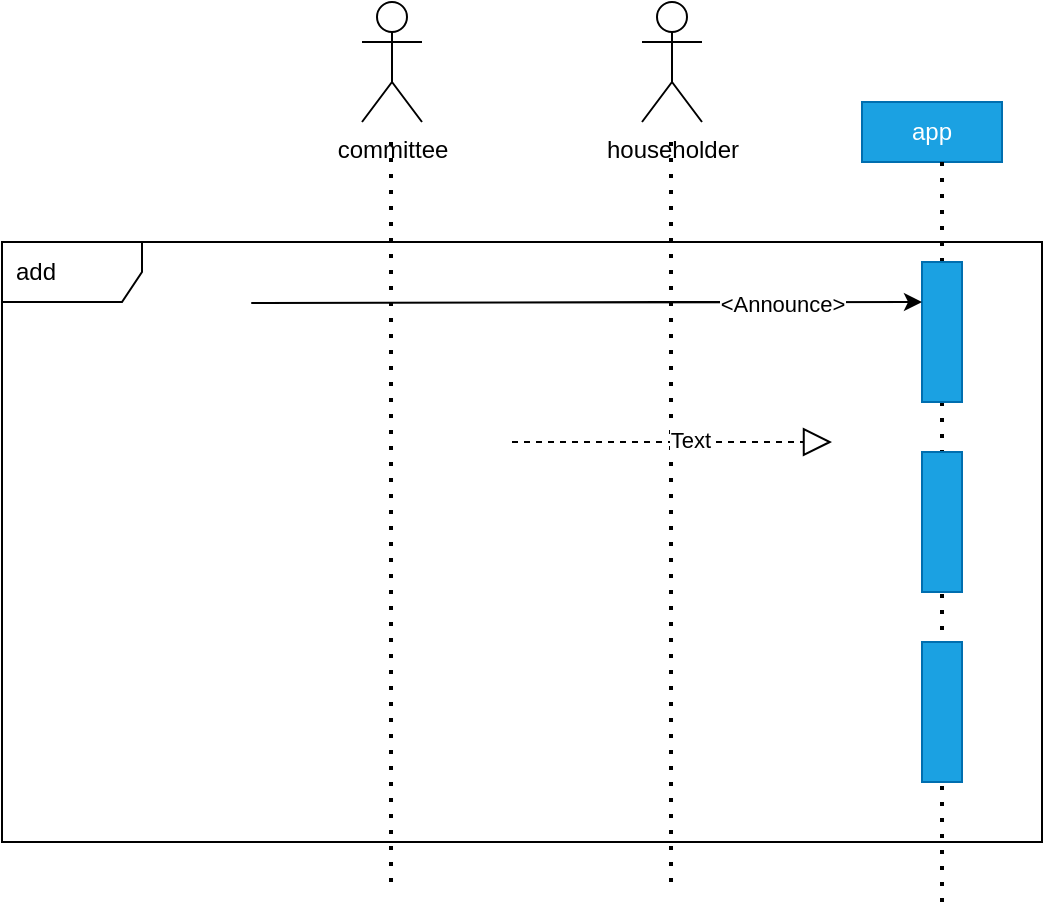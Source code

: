 <mxfile>
    <diagram id="gek72pfAOd09pvkMcDN4" name="第1頁">
        <mxGraphModel dx="767" dy="435" grid="1" gridSize="10" guides="1" tooltips="1" connect="1" arrows="1" fold="1" page="1" pageScale="1" pageWidth="827" pageHeight="1169" math="0" shadow="0">
            <root>
                <mxCell id="0"/>
                <mxCell id="1" parent="0"/>
                <mxCell id="3" value="add" style="shape=umlFrame;whiteSpace=wrap;html=1;width=70;height=30;boundedLbl=1;verticalAlign=middle;align=left;spacingLeft=5;" vertex="1" parent="1">
                    <mxGeometry x="230" y="150" width="520" height="300" as="geometry"/>
                </mxCell>
                <mxCell id="4" value="committee" style="shape=umlActor;verticalLabelPosition=bottom;verticalAlign=top;html=1;" vertex="1" parent="1">
                    <mxGeometry x="410" y="30" width="30" height="60" as="geometry"/>
                </mxCell>
                <mxCell id="11" value="householder" style="shape=umlActor;verticalLabelPosition=bottom;verticalAlign=top;html=1;outlineConnect=0;" vertex="1" parent="1">
                    <mxGeometry x="550" y="30" width="30" height="60" as="geometry"/>
                </mxCell>
                <mxCell id="13" value="" style="endArrow=none;dashed=1;html=1;dashPattern=1 3;strokeWidth=2;" edge="1" parent="1">
                    <mxGeometry width="50" height="50" relative="1" as="geometry">
                        <mxPoint x="564.5" y="100" as="sourcePoint"/>
                        <mxPoint x="564.5" y="470" as="targetPoint"/>
                        <Array as="points"/>
                    </mxGeometry>
                </mxCell>
                <mxCell id="19" value="" style="endArrow=none;dashed=1;html=1;dashPattern=1 3;strokeWidth=2;" edge="1" parent="1">
                    <mxGeometry width="50" height="50" relative="1" as="geometry">
                        <mxPoint x="424.5" y="100" as="sourcePoint"/>
                        <mxPoint x="424.5" y="470" as="targetPoint"/>
                        <Array as="points"/>
                    </mxGeometry>
                </mxCell>
                <mxCell id="20" value="app" style="rounded=0;whiteSpace=wrap;html=1;fillColor=#1ba1e2;fontColor=#ffffff;strokeColor=#006EAF;" vertex="1" parent="1">
                    <mxGeometry x="660" y="80" width="70" height="30" as="geometry"/>
                </mxCell>
                <mxCell id="21" value="" style="endArrow=none;dashed=1;html=1;dashPattern=1 3;strokeWidth=2;startArrow=none;" edge="1" parent="1" source="22">
                    <mxGeometry width="50" height="50" relative="1" as="geometry">
                        <mxPoint x="700" y="110" as="sourcePoint"/>
                        <mxPoint x="700" y="480" as="targetPoint"/>
                        <Array as="points"/>
                    </mxGeometry>
                </mxCell>
                <mxCell id="23" value="" style="endArrow=none;dashed=1;html=1;dashPattern=1 3;strokeWidth=2;" edge="1" parent="1" target="22">
                    <mxGeometry width="50" height="50" relative="1" as="geometry">
                        <mxPoint x="700" y="110" as="sourcePoint"/>
                        <mxPoint x="700" y="480" as="targetPoint"/>
                        <Array as="points"/>
                    </mxGeometry>
                </mxCell>
                <mxCell id="22" value="" style="html=1;points=[];perimeter=orthogonalPerimeter;fillColor=#1ba1e2;fontColor=#ffffff;strokeColor=#006EAF;" vertex="1" parent="1">
                    <mxGeometry x="690" y="160" width="20" height="70" as="geometry"/>
                </mxCell>
                <mxCell id="25" value="" style="html=1;points=[];perimeter=orthogonalPerimeter;fillColor=#1ba1e2;fontColor=#ffffff;strokeColor=#006EAF;" vertex="1" parent="1">
                    <mxGeometry x="690" y="255" width="20" height="70" as="geometry"/>
                </mxCell>
                <mxCell id="26" value="" style="html=1;points=[];perimeter=orthogonalPerimeter;fillColor=#1ba1e2;fontColor=#ffffff;strokeColor=#006EAF;" vertex="1" parent="1">
                    <mxGeometry x="690" y="350" width="20" height="70" as="geometry"/>
                </mxCell>
                <mxCell id="28" value="" style="endArrow=classic;html=1;" edge="1" parent="1">
                    <mxGeometry relative="1" as="geometry">
                        <mxPoint x="590" y="180" as="sourcePoint"/>
                        <mxPoint x="690" y="180" as="targetPoint"/>
                        <Array as="points">
                            <mxPoint x="350" y="180.5"/>
                        </Array>
                    </mxGeometry>
                </mxCell>
                <mxCell id="29" value="&amp;lt;Announce&amp;gt;" style="edgeLabel;resizable=0;html=1;align=center;verticalAlign=middle;" connectable="0" vertex="1" parent="28">
                    <mxGeometry relative="1" as="geometry">
                        <mxPoint x="220" as="offset"/>
                    </mxGeometry>
                </mxCell>
                <mxCell id="32" value="" style="endArrow=block;dashed=1;endFill=0;endSize=12;html=1;" edge="1" parent="1">
                    <mxGeometry width="160" relative="1" as="geometry">
                        <mxPoint x="485" y="250" as="sourcePoint"/>
                        <mxPoint x="645" y="250" as="targetPoint"/>
                    </mxGeometry>
                </mxCell>
                <mxCell id="33" value="Text" style="edgeLabel;html=1;align=center;verticalAlign=middle;resizable=0;points=[];" vertex="1" connectable="0" parent="32">
                    <mxGeometry x="0.113" y="1" relative="1" as="geometry">
                        <mxPoint as="offset"/>
                    </mxGeometry>
                </mxCell>
            </root>
        </mxGraphModel>
    </diagram>
</mxfile>